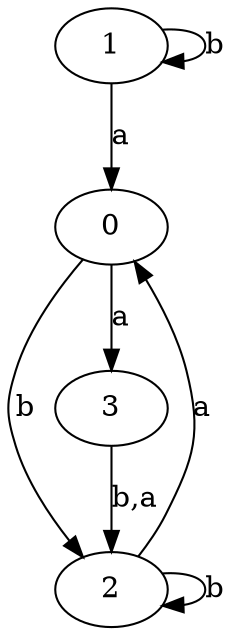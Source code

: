 digraph {
 ranksep=0.5;
 d2tdocpreamble = "\usetikzlibrary{automata}";
 d2tfigpreamble = "\tikzstyle{every state}= [ draw=blue!50,very thick,fill=blue!20]  \tikzstyle{auto}= [fill=white]";
 node [style="state"];
 edge [lblstyle="auto",topath="bend right", len=4  ]
  "0" [label="0",style = "state, accepting"];
  "1" [label="1",style = "state, initial"];
  "2" [label="2",];
  "3" [label="3",];
  "0" -> "2" [label="b"];
  "0" -> "3" [label="a"];
  "1" -> "0" [label="a"];
  "1" -> "1" [label="b",topath="loop above"];
  "2" -> "0" [label="a"];
  "2" -> "2" [label="b",topath="loop above"];
  "3" -> "2" [label="b,a"];
}